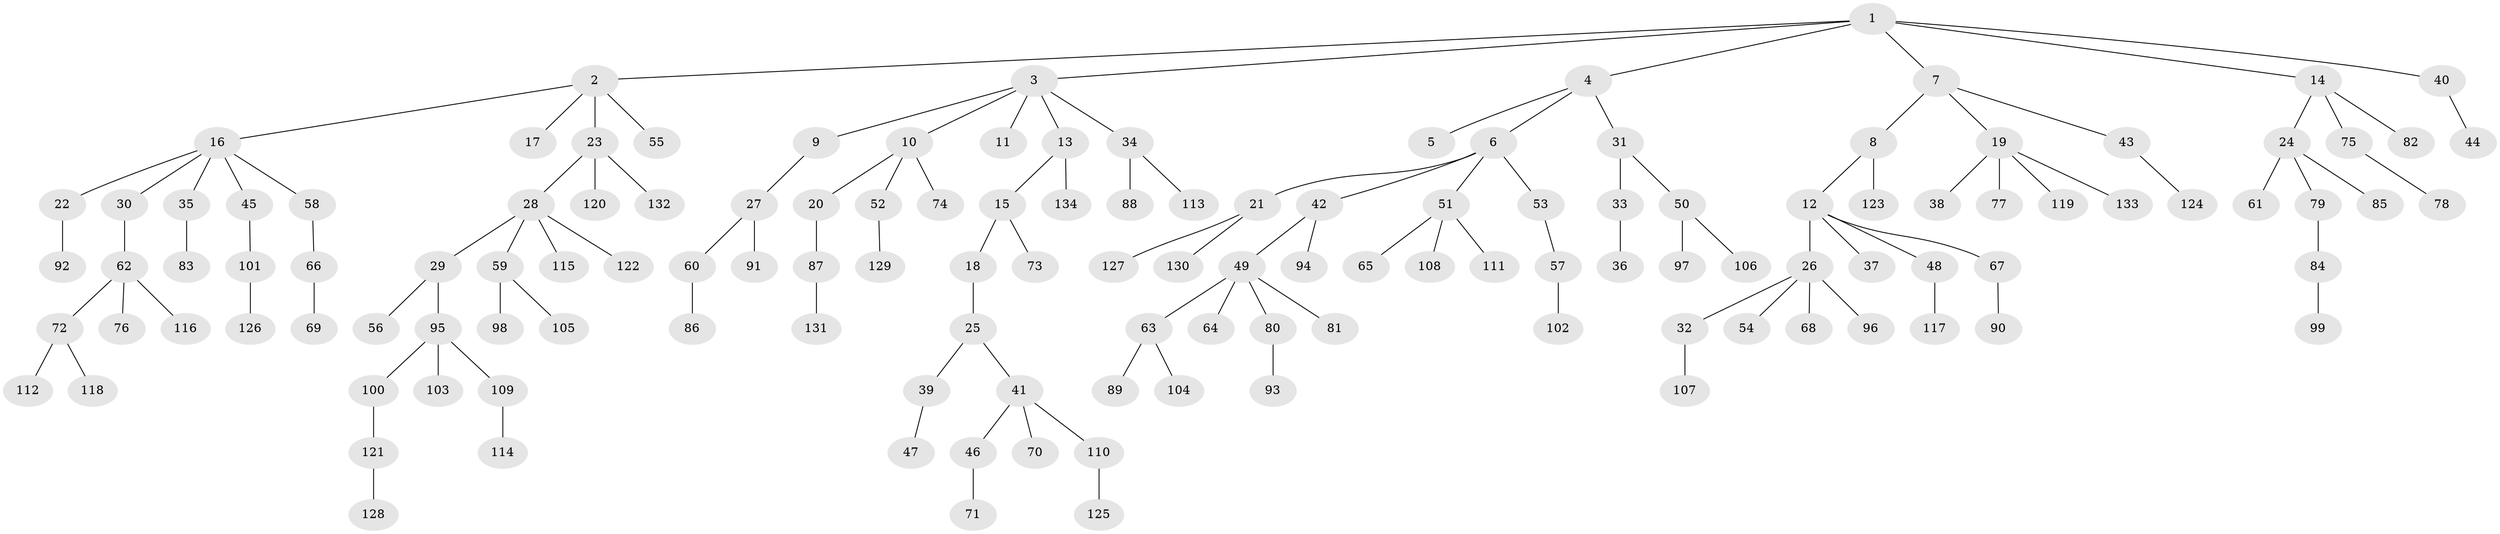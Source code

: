 // coarse degree distribution, {8: 0.011111111111111112, 4: 0.06666666666666667, 5: 0.03333333333333333, 1: 0.5333333333333333, 2: 0.2111111111111111, 3: 0.12222222222222222, 6: 0.022222222222222223}
// Generated by graph-tools (version 1.1) at 2025/52/02/27/25 19:52:11]
// undirected, 134 vertices, 133 edges
graph export_dot {
graph [start="1"]
  node [color=gray90,style=filled];
  1;
  2;
  3;
  4;
  5;
  6;
  7;
  8;
  9;
  10;
  11;
  12;
  13;
  14;
  15;
  16;
  17;
  18;
  19;
  20;
  21;
  22;
  23;
  24;
  25;
  26;
  27;
  28;
  29;
  30;
  31;
  32;
  33;
  34;
  35;
  36;
  37;
  38;
  39;
  40;
  41;
  42;
  43;
  44;
  45;
  46;
  47;
  48;
  49;
  50;
  51;
  52;
  53;
  54;
  55;
  56;
  57;
  58;
  59;
  60;
  61;
  62;
  63;
  64;
  65;
  66;
  67;
  68;
  69;
  70;
  71;
  72;
  73;
  74;
  75;
  76;
  77;
  78;
  79;
  80;
  81;
  82;
  83;
  84;
  85;
  86;
  87;
  88;
  89;
  90;
  91;
  92;
  93;
  94;
  95;
  96;
  97;
  98;
  99;
  100;
  101;
  102;
  103;
  104;
  105;
  106;
  107;
  108;
  109;
  110;
  111;
  112;
  113;
  114;
  115;
  116;
  117;
  118;
  119;
  120;
  121;
  122;
  123;
  124;
  125;
  126;
  127;
  128;
  129;
  130;
  131;
  132;
  133;
  134;
  1 -- 2;
  1 -- 3;
  1 -- 4;
  1 -- 7;
  1 -- 14;
  1 -- 40;
  2 -- 16;
  2 -- 17;
  2 -- 23;
  2 -- 55;
  3 -- 9;
  3 -- 10;
  3 -- 11;
  3 -- 13;
  3 -- 34;
  4 -- 5;
  4 -- 6;
  4 -- 31;
  6 -- 21;
  6 -- 42;
  6 -- 51;
  6 -- 53;
  7 -- 8;
  7 -- 19;
  7 -- 43;
  8 -- 12;
  8 -- 123;
  9 -- 27;
  10 -- 20;
  10 -- 52;
  10 -- 74;
  12 -- 26;
  12 -- 37;
  12 -- 48;
  12 -- 67;
  13 -- 15;
  13 -- 134;
  14 -- 24;
  14 -- 75;
  14 -- 82;
  15 -- 18;
  15 -- 73;
  16 -- 22;
  16 -- 30;
  16 -- 35;
  16 -- 45;
  16 -- 58;
  18 -- 25;
  19 -- 38;
  19 -- 77;
  19 -- 119;
  19 -- 133;
  20 -- 87;
  21 -- 127;
  21 -- 130;
  22 -- 92;
  23 -- 28;
  23 -- 120;
  23 -- 132;
  24 -- 61;
  24 -- 79;
  24 -- 85;
  25 -- 39;
  25 -- 41;
  26 -- 32;
  26 -- 54;
  26 -- 68;
  26 -- 96;
  27 -- 60;
  27 -- 91;
  28 -- 29;
  28 -- 59;
  28 -- 115;
  28 -- 122;
  29 -- 56;
  29 -- 95;
  30 -- 62;
  31 -- 33;
  31 -- 50;
  32 -- 107;
  33 -- 36;
  34 -- 88;
  34 -- 113;
  35 -- 83;
  39 -- 47;
  40 -- 44;
  41 -- 46;
  41 -- 70;
  41 -- 110;
  42 -- 49;
  42 -- 94;
  43 -- 124;
  45 -- 101;
  46 -- 71;
  48 -- 117;
  49 -- 63;
  49 -- 64;
  49 -- 80;
  49 -- 81;
  50 -- 97;
  50 -- 106;
  51 -- 65;
  51 -- 108;
  51 -- 111;
  52 -- 129;
  53 -- 57;
  57 -- 102;
  58 -- 66;
  59 -- 98;
  59 -- 105;
  60 -- 86;
  62 -- 72;
  62 -- 76;
  62 -- 116;
  63 -- 89;
  63 -- 104;
  66 -- 69;
  67 -- 90;
  72 -- 112;
  72 -- 118;
  75 -- 78;
  79 -- 84;
  80 -- 93;
  84 -- 99;
  87 -- 131;
  95 -- 100;
  95 -- 103;
  95 -- 109;
  100 -- 121;
  101 -- 126;
  109 -- 114;
  110 -- 125;
  121 -- 128;
}
